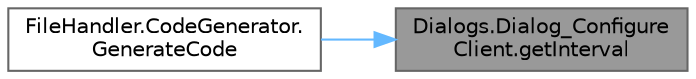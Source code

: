 digraph "Dialogs.Dialog_ConfigureClient.getInterval"
{
 // LATEX_PDF_SIZE
  bgcolor="transparent";
  edge [fontname=Helvetica,fontsize=10,labelfontname=Helvetica,labelfontsize=10];
  node [fontname=Helvetica,fontsize=10,shape=box,height=0.2,width=0.4];
  rankdir="RL";
  Node1 [id="Node000001",label="Dialogs.Dialog_Configure\lClient.getInterval",height=0.2,width=0.4,color="gray40", fillcolor="grey60", style="filled", fontcolor="black",tooltip=" "];
  Node1 -> Node2 [id="edge1_Node000001_Node000002",dir="back",color="steelblue1",style="solid",tooltip=" "];
  Node2 [id="Node000002",label="FileHandler.CodeGenerator.\lGenerateCode",height=0.2,width=0.4,color="grey40", fillcolor="white", style="filled",URL="$class_file_handler_1_1_code_generator.html#a41079435617792a627b6ec398706aea0",tooltip=" "];
}
